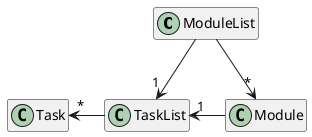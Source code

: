@startuml

hide attributes
hide methods

ModuleList --> "*" Module
ModuleList --> "1" TaskList
Module -l> "1" TaskList
TaskList -l> "*" Task

@enduml